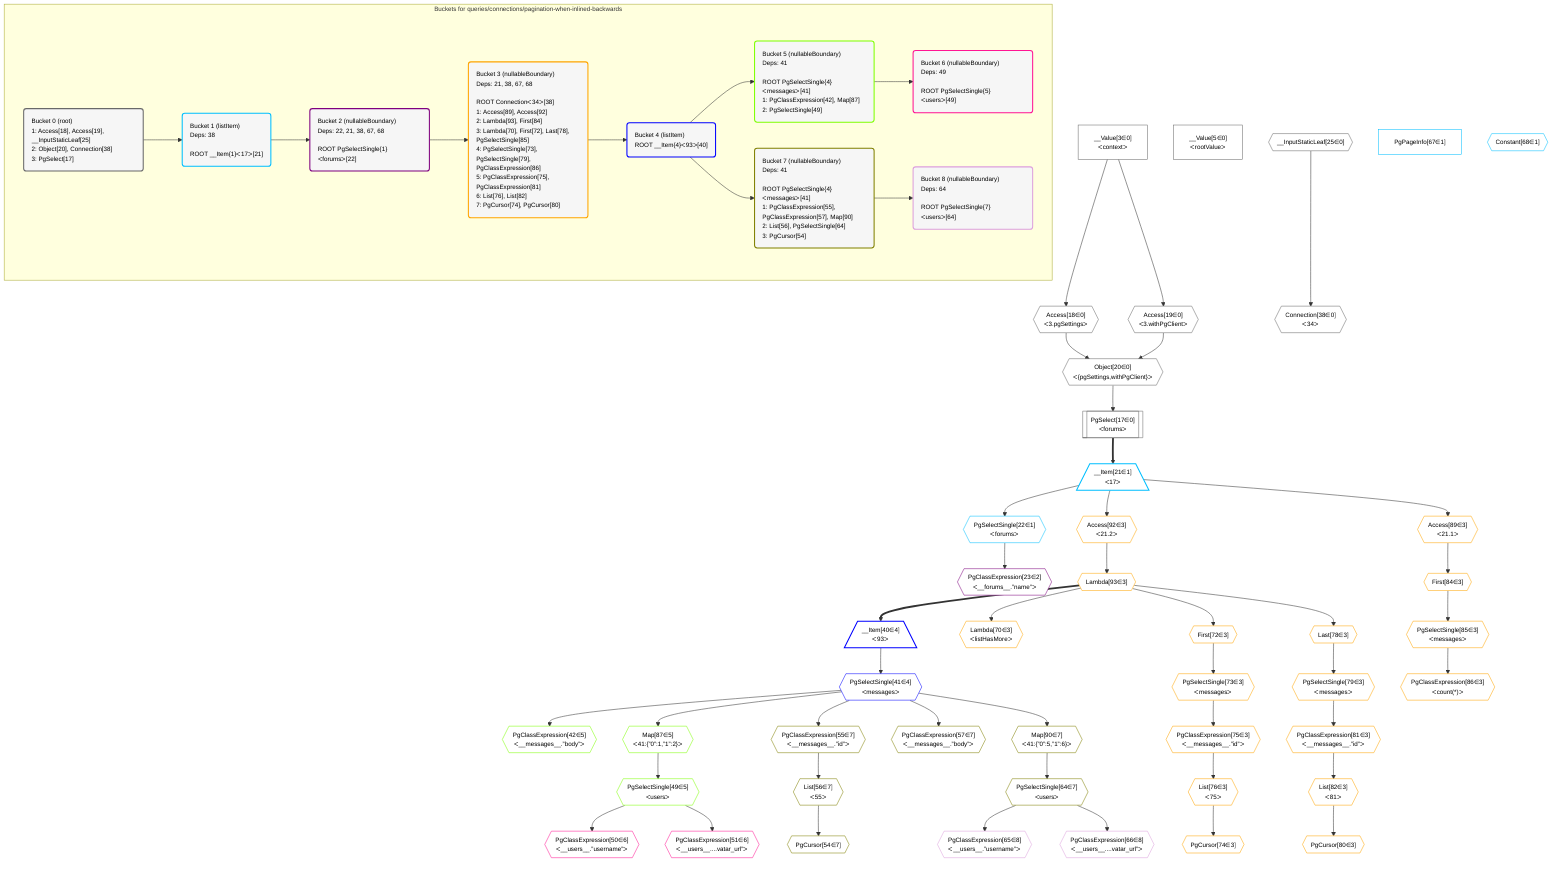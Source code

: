%%{init: {'themeVariables': { 'fontSize': '12px'}}}%%
graph TD
    classDef path fill:#eee,stroke:#000,color:#000
    classDef plan fill:#fff,stroke-width:1px,color:#000
    classDef itemplan fill:#fff,stroke-width:2px,color:#000
    classDef unbatchedplan fill:#dff,stroke-width:1px,color:#000
    classDef sideeffectplan fill:#fcc,stroke-width:2px,color:#000
    classDef bucket fill:#f6f6f6,color:#000,stroke-width:2px,text-align:left


    %% define steps
    __Value3["__Value[3∈0]<br />ᐸcontextᐳ"]:::plan
    __Value5["__Value[5∈0]<br />ᐸrootValueᐳ"]:::plan
    Access18{{"Access[18∈0]<br />ᐸ3.pgSettingsᐳ"}}:::plan
    Access19{{"Access[19∈0]<br />ᐸ3.withPgClientᐳ"}}:::plan
    Object20{{"Object[20∈0]<br />ᐸ{pgSettings,withPgClient}ᐳ"}}:::plan
    PgSelect17[["PgSelect[17∈0]<br />ᐸforumsᐳ"]]:::plan
    __Item21[/"__Item[21∈1]<br />ᐸ17ᐳ"\]:::itemplan
    PgSelectSingle22{{"PgSelectSingle[22∈1]<br />ᐸforumsᐳ"}}:::plan
    PgClassExpression23{{"PgClassExpression[23∈2]<br />ᐸ__forums__.”name”ᐳ"}}:::plan
    __InputStaticLeaf25{{"__InputStaticLeaf[25∈0]"}}:::plan
    Connection38{{"Connection[38∈0]<br />ᐸ34ᐳ"}}:::plan
    Access92{{"Access[92∈3]<br />ᐸ21.2ᐳ"}}:::plan
    Lambda93{{"Lambda[93∈3]"}}:::plan
    __Item40[/"__Item[40∈4]<br />ᐸ93ᐳ"\]:::itemplan
    PgSelectSingle41{{"PgSelectSingle[41∈4]<br />ᐸmessagesᐳ"}}:::plan
    PgClassExpression42{{"PgClassExpression[42∈5]<br />ᐸ__messages__.”body”ᐳ"}}:::plan
    Map87{{"Map[87∈5]<br />ᐸ41:{”0”:1,”1”:2}ᐳ"}}:::plan
    PgSelectSingle49{{"PgSelectSingle[49∈5]<br />ᐸusersᐳ"}}:::plan
    PgClassExpression50{{"PgClassExpression[50∈6]<br />ᐸ__users__.”username”ᐳ"}}:::plan
    PgClassExpression51{{"PgClassExpression[51∈6]<br />ᐸ__users__....vatar_url”ᐳ"}}:::plan
    PgClassExpression55{{"PgClassExpression[55∈7]<br />ᐸ__messages__.”id”ᐳ"}}:::plan
    List56{{"List[56∈7]<br />ᐸ55ᐳ"}}:::plan
    PgCursor54{{"PgCursor[54∈7]"}}:::plan
    PgClassExpression57{{"PgClassExpression[57∈7]<br />ᐸ__messages__.”body”ᐳ"}}:::plan
    Map90{{"Map[90∈7]<br />ᐸ41:{”0”:5,”1”:6}ᐳ"}}:::plan
    PgSelectSingle64{{"PgSelectSingle[64∈7]<br />ᐸusersᐳ"}}:::plan
    PgClassExpression65{{"PgClassExpression[65∈8]<br />ᐸ__users__.”username”ᐳ"}}:::plan
    PgClassExpression66{{"PgClassExpression[66∈8]<br />ᐸ__users__....vatar_url”ᐳ"}}:::plan
    PgPageInfo67["PgPageInfo[67∈1]"]:::plan
    Constant68{{"Constant[68∈1]"}}:::plan
    Lambda70{{"Lambda[70∈3]<br />ᐸlistHasMoreᐳ"}}:::plan
    First72{{"First[72∈3]"}}:::plan
    PgSelectSingle73{{"PgSelectSingle[73∈3]<br />ᐸmessagesᐳ"}}:::plan
    PgClassExpression75{{"PgClassExpression[75∈3]<br />ᐸ__messages__.”id”ᐳ"}}:::plan
    List76{{"List[76∈3]<br />ᐸ75ᐳ"}}:::plan
    PgCursor74{{"PgCursor[74∈3]"}}:::plan
    Last78{{"Last[78∈3]"}}:::plan
    PgSelectSingle79{{"PgSelectSingle[79∈3]<br />ᐸmessagesᐳ"}}:::plan
    PgClassExpression81{{"PgClassExpression[81∈3]<br />ᐸ__messages__.”id”ᐳ"}}:::plan
    List82{{"List[82∈3]<br />ᐸ81ᐳ"}}:::plan
    PgCursor80{{"PgCursor[80∈3]"}}:::plan
    Access89{{"Access[89∈3]<br />ᐸ21.1ᐳ"}}:::plan
    First84{{"First[84∈3]"}}:::plan
    PgSelectSingle85{{"PgSelectSingle[85∈3]<br />ᐸmessagesᐳ"}}:::plan
    PgClassExpression86{{"PgClassExpression[86∈3]<br />ᐸcount(*)ᐳ"}}:::plan

    %% plan dependencies
    __Value3 --> Access18
    __Value3 --> Access19
    Access18 & Access19 --> Object20
    Object20 --> PgSelect17
    PgSelect17 ==> __Item21
    __Item21 --> PgSelectSingle22
    PgSelectSingle22 --> PgClassExpression23
    __InputStaticLeaf25 --> Connection38
    __Item21 --> Access92
    Access92 --> Lambda93
    Lambda93 ==> __Item40
    __Item40 --> PgSelectSingle41
    PgSelectSingle41 --> PgClassExpression42
    PgSelectSingle41 --> Map87
    Map87 --> PgSelectSingle49
    PgSelectSingle49 --> PgClassExpression50
    PgSelectSingle49 --> PgClassExpression51
    PgSelectSingle41 --> PgClassExpression55
    PgClassExpression55 --> List56
    List56 --> PgCursor54
    PgSelectSingle41 --> PgClassExpression57
    PgSelectSingle41 --> Map90
    Map90 --> PgSelectSingle64
    PgSelectSingle64 --> PgClassExpression65
    PgSelectSingle64 --> PgClassExpression66
    Lambda93 --> Lambda70
    Lambda93 --> First72
    First72 --> PgSelectSingle73
    PgSelectSingle73 --> PgClassExpression75
    PgClassExpression75 --> List76
    List76 --> PgCursor74
    Lambda93 --> Last78
    Last78 --> PgSelectSingle79
    PgSelectSingle79 --> PgClassExpression81
    PgClassExpression81 --> List82
    List82 --> PgCursor80
    __Item21 --> Access89
    Access89 --> First84
    First84 --> PgSelectSingle85
    PgSelectSingle85 --> PgClassExpression86

    subgraph "Buckets for queries/connections/pagination-when-inlined-backwards"
    Bucket0("Bucket 0 (root)<br />1: Access[18], Access[19], __InputStaticLeaf[25]<br />2: Object[20], Connection[38]<br />3: PgSelect[17]"):::bucket
    classDef bucket0 stroke:#696969
    class Bucket0,__Value3,__Value5,PgSelect17,Access18,Access19,Object20,__InputStaticLeaf25,Connection38 bucket0
    Bucket1("Bucket 1 (listItem)<br />Deps: 38<br /><br />ROOT __Item{1}ᐸ17ᐳ[21]"):::bucket
    classDef bucket1 stroke:#00bfff
    class Bucket1,__Item21,PgSelectSingle22,PgPageInfo67,Constant68 bucket1
    Bucket2("Bucket 2 (nullableBoundary)<br />Deps: 22, 21, 38, 67, 68<br /><br />ROOT PgSelectSingle{1}ᐸforumsᐳ[22]"):::bucket
    classDef bucket2 stroke:#7f007f
    class Bucket2,PgClassExpression23 bucket2
    Bucket3("Bucket 3 (nullableBoundary)<br />Deps: 21, 38, 67, 68<br /><br />ROOT Connectionᐸ34ᐳ[38]<br />1: Access[89], Access[92]<br />2: Lambda[93], First[84]<br />3: Lambda[70], First[72], Last[78], PgSelectSingle[85]<br />4: PgSelectSingle[73], PgSelectSingle[79], PgClassExpression[86]<br />5: PgClassExpression[75], PgClassExpression[81]<br />6: List[76], List[82]<br />7: PgCursor[74], PgCursor[80]"):::bucket
    classDef bucket3 stroke:#ffa500
    class Bucket3,Lambda70,First72,PgSelectSingle73,PgCursor74,PgClassExpression75,List76,Last78,PgSelectSingle79,PgCursor80,PgClassExpression81,List82,First84,PgSelectSingle85,PgClassExpression86,Access89,Access92,Lambda93 bucket3
    Bucket4("Bucket 4 (listItem)<br />ROOT __Item{4}ᐸ93ᐳ[40]"):::bucket
    classDef bucket4 stroke:#0000ff
    class Bucket4,__Item40,PgSelectSingle41 bucket4
    Bucket5("Bucket 5 (nullableBoundary)<br />Deps: 41<br /><br />ROOT PgSelectSingle{4}ᐸmessagesᐳ[41]<br />1: PgClassExpression[42], Map[87]<br />2: PgSelectSingle[49]"):::bucket
    classDef bucket5 stroke:#7fff00
    class Bucket5,PgClassExpression42,PgSelectSingle49,Map87 bucket5
    Bucket6("Bucket 6 (nullableBoundary)<br />Deps: 49<br /><br />ROOT PgSelectSingle{5}ᐸusersᐳ[49]"):::bucket
    classDef bucket6 stroke:#ff1493
    class Bucket6,PgClassExpression50,PgClassExpression51 bucket6
    Bucket7("Bucket 7 (nullableBoundary)<br />Deps: 41<br /><br />ROOT PgSelectSingle{4}ᐸmessagesᐳ[41]<br />1: PgClassExpression[55], PgClassExpression[57], Map[90]<br />2: List[56], PgSelectSingle[64]<br />3: PgCursor[54]"):::bucket
    classDef bucket7 stroke:#808000
    class Bucket7,PgCursor54,PgClassExpression55,List56,PgClassExpression57,PgSelectSingle64,Map90 bucket7
    Bucket8("Bucket 8 (nullableBoundary)<br />Deps: 64<br /><br />ROOT PgSelectSingle{7}ᐸusersᐳ[64]"):::bucket
    classDef bucket8 stroke:#dda0dd
    class Bucket8,PgClassExpression65,PgClassExpression66 bucket8
    Bucket0 --> Bucket1
    Bucket1 --> Bucket2
    Bucket2 --> Bucket3
    Bucket3 --> Bucket4
    Bucket4 --> Bucket5 & Bucket7
    Bucket5 --> Bucket6
    Bucket7 --> Bucket8
    end